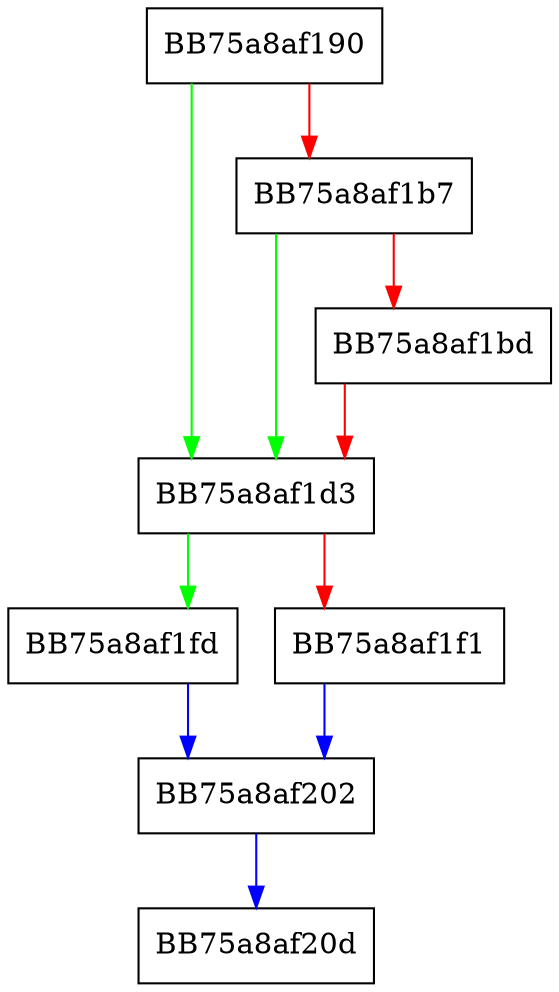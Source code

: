 digraph ServerGlobalCallbackReload {
  node [shape="box"];
  graph [splines=ortho];
  BB75a8af190 -> BB75a8af1d3 [color="green"];
  BB75a8af190 -> BB75a8af1b7 [color="red"];
  BB75a8af1b7 -> BB75a8af1d3 [color="green"];
  BB75a8af1b7 -> BB75a8af1bd [color="red"];
  BB75a8af1bd -> BB75a8af1d3 [color="red"];
  BB75a8af1d3 -> BB75a8af1fd [color="green"];
  BB75a8af1d3 -> BB75a8af1f1 [color="red"];
  BB75a8af1f1 -> BB75a8af202 [color="blue"];
  BB75a8af1fd -> BB75a8af202 [color="blue"];
  BB75a8af202 -> BB75a8af20d [color="blue"];
}